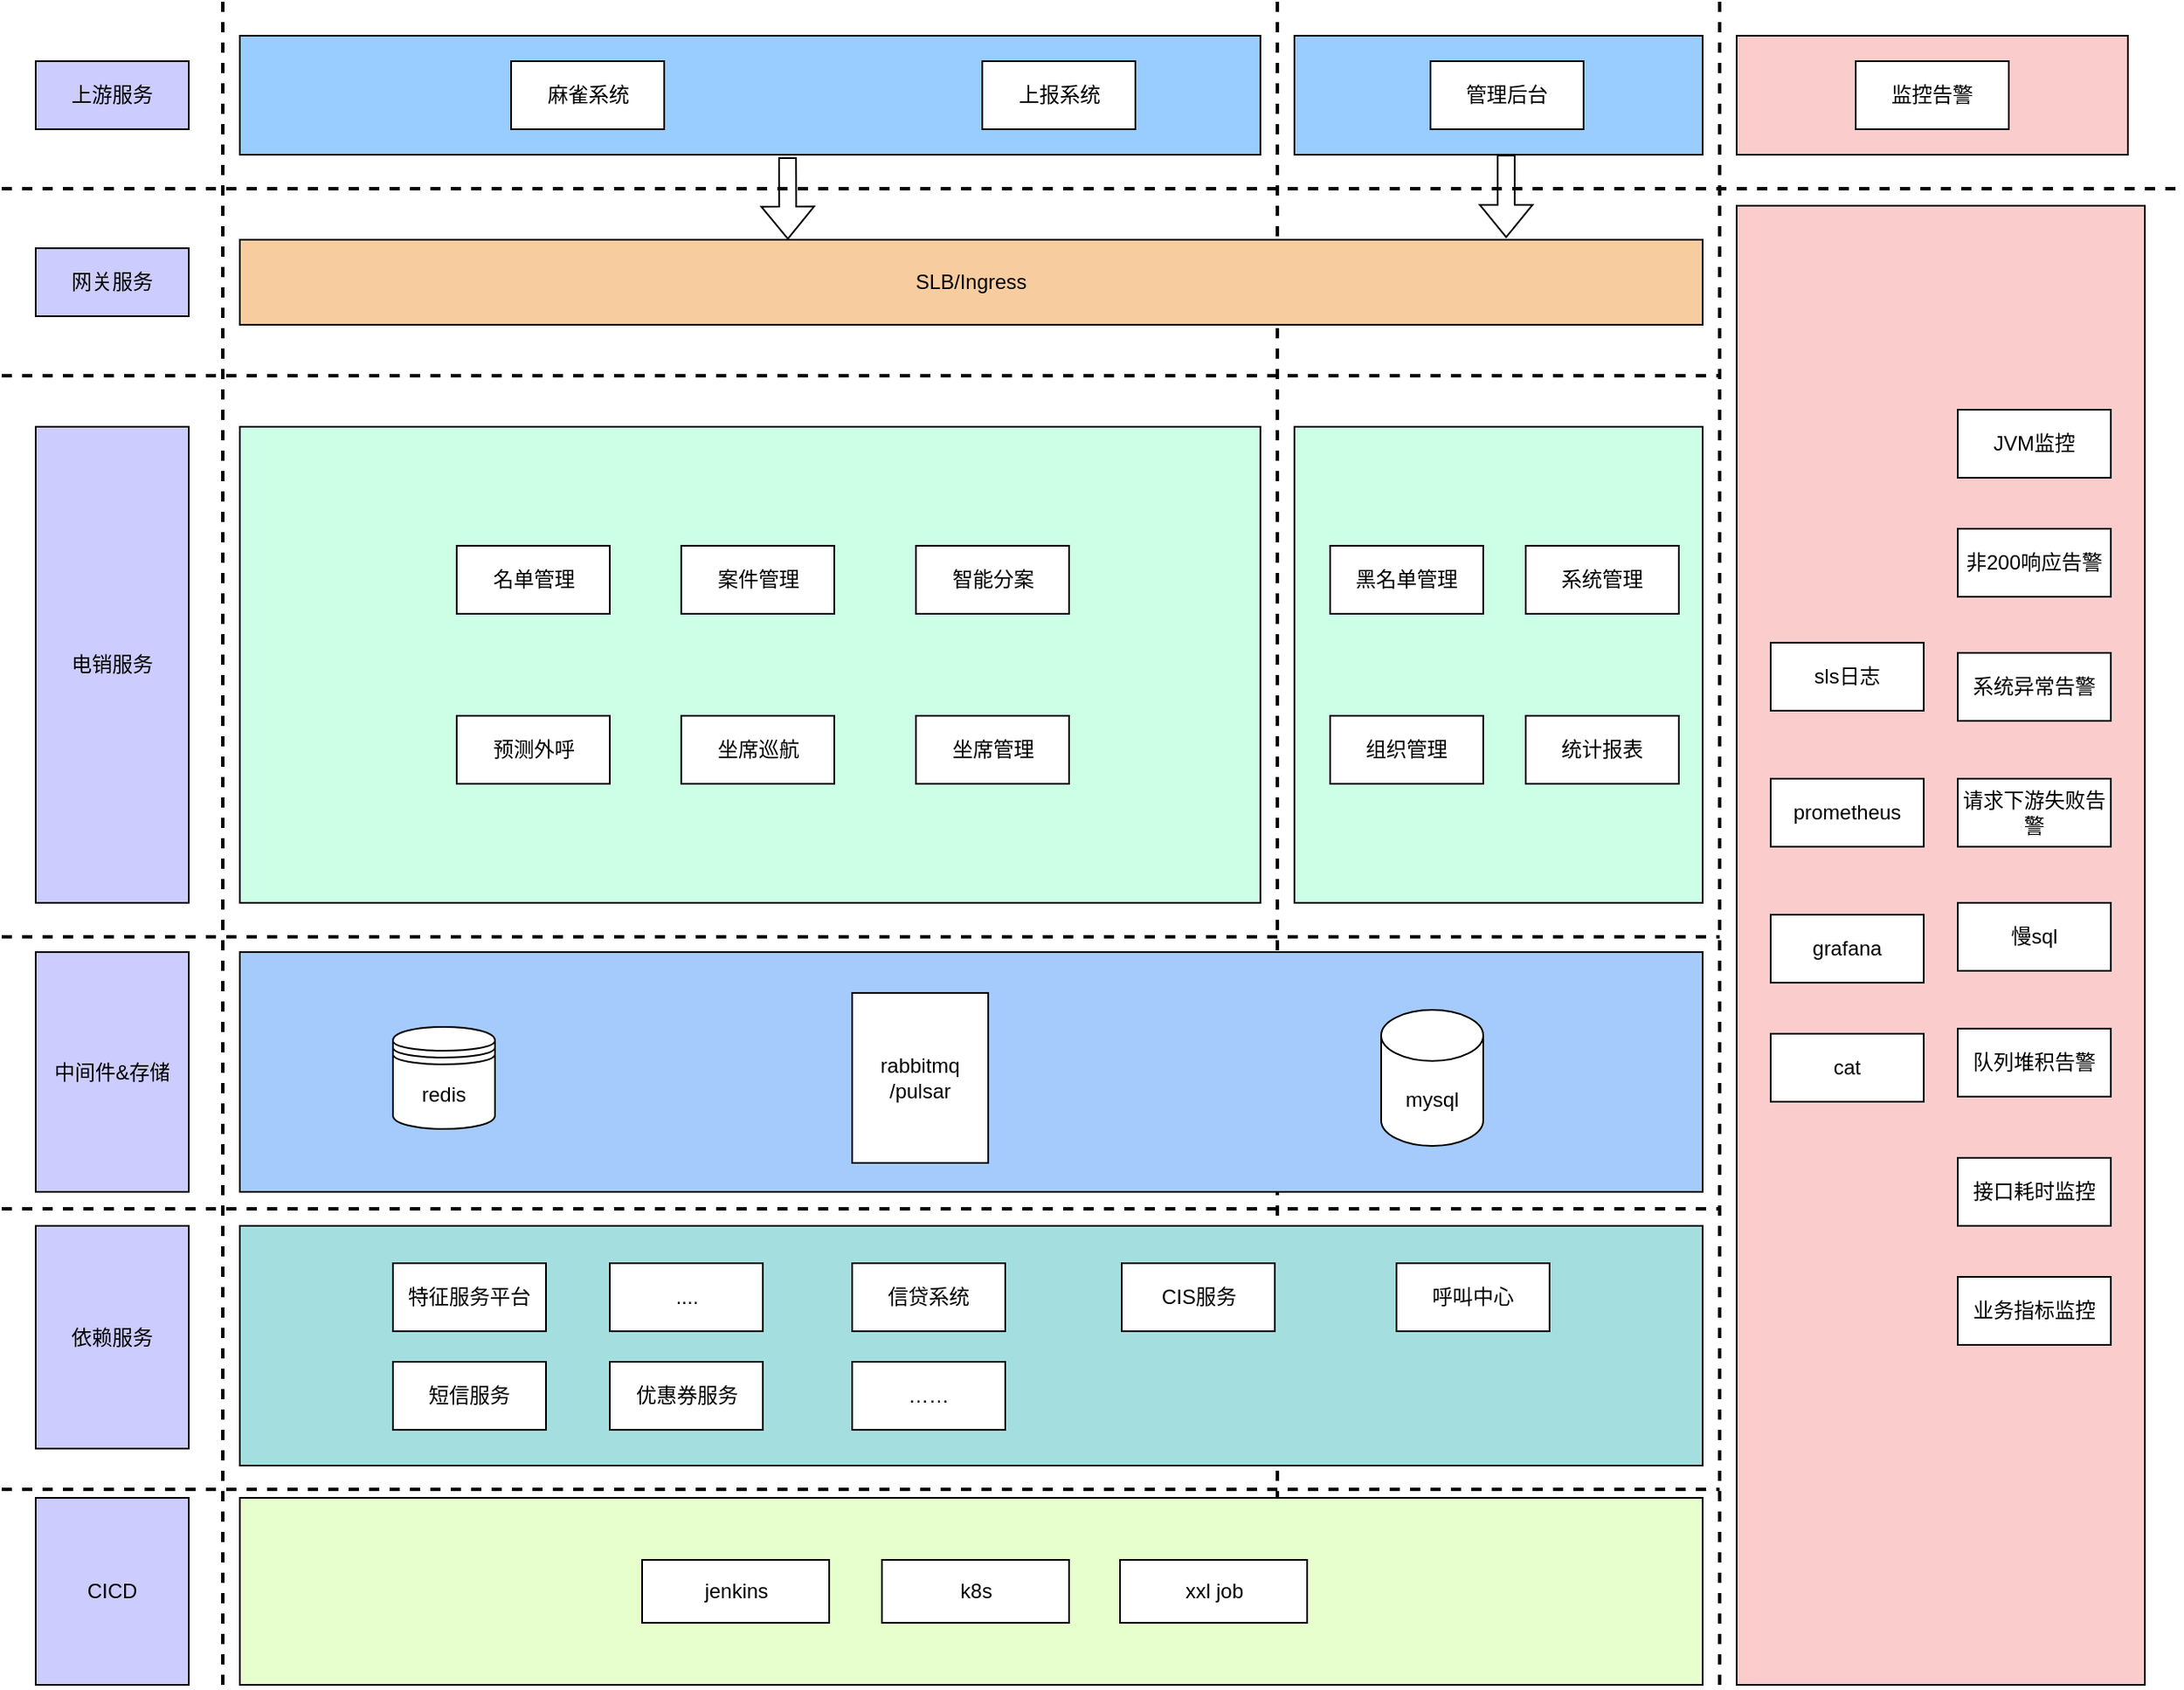 <mxfile version="21.6.8" type="github">
  <diagram id="C5RBs43oDa-KdzZeNtuy" name="Page-1">
    <mxGraphModel dx="2453" dy="707" grid="1" gridSize="10" guides="1" tooltips="1" connect="1" arrows="1" fold="1" page="1" pageScale="1" pageWidth="827" pageHeight="1169" math="0" shadow="0">
      <root>
        <mxCell id="WIyWlLk6GJQsqaUBKTNV-0" />
        <mxCell id="WIyWlLk6GJQsqaUBKTNV-1" parent="WIyWlLk6GJQsqaUBKTNV-0" />
        <mxCell id="5eVZPDMPn15s1h4FUccy-0" value="" style="endArrow=none;dashed=1;html=1;rounded=0;strokeWidth=2;" parent="WIyWlLk6GJQsqaUBKTNV-1" edge="1">
          <mxGeometry width="50" height="50" relative="1" as="geometry">
            <mxPoint x="-290" y="880" as="sourcePoint" />
            <mxPoint x="720" y="880" as="targetPoint" />
          </mxGeometry>
        </mxCell>
        <mxCell id="5eVZPDMPn15s1h4FUccy-1" value="" style="rounded=0;whiteSpace=wrap;html=1;fillColor=#99CCFF;" parent="WIyWlLk6GJQsqaUBKTNV-1" vertex="1">
          <mxGeometry x="-150" y="350" width="600" height="70" as="geometry" />
        </mxCell>
        <mxCell id="5eVZPDMPn15s1h4FUccy-2" value="麻雀系统" style="rounded=0;whiteSpace=wrap;html=1;" parent="WIyWlLk6GJQsqaUBKTNV-1" vertex="1">
          <mxGeometry x="9.5" y="365" width="90" height="40" as="geometry" />
        </mxCell>
        <mxCell id="5eVZPDMPn15s1h4FUccy-3" value="上报系统" style="rounded=0;whiteSpace=wrap;html=1;" parent="WIyWlLk6GJQsqaUBKTNV-1" vertex="1">
          <mxGeometry x="286.5" y="365" width="90" height="40" as="geometry" />
        </mxCell>
        <mxCell id="5eVZPDMPn15s1h4FUccy-6" value="" style="endArrow=none;dashed=1;html=1;rounded=0;strokeWidth=2;" parent="WIyWlLk6GJQsqaUBKTNV-1" edge="1">
          <mxGeometry width="50" height="50" relative="1" as="geometry">
            <mxPoint x="-290" y="440" as="sourcePoint" />
            <mxPoint x="990" y="440" as="targetPoint" />
          </mxGeometry>
        </mxCell>
        <mxCell id="5eVZPDMPn15s1h4FUccy-7" value="" style="endArrow=none;dashed=1;html=1;rounded=0;strokeWidth=2;" parent="WIyWlLk6GJQsqaUBKTNV-1" edge="1">
          <mxGeometry width="50" height="50" relative="1" as="geometry">
            <mxPoint x="460" y="330" as="sourcePoint" />
            <mxPoint x="460" y="1320" as="targetPoint" />
          </mxGeometry>
        </mxCell>
        <mxCell id="5eVZPDMPn15s1h4FUccy-8" value="" style="rounded=0;whiteSpace=wrap;html=1;fillColor=#99CCFF;" parent="WIyWlLk6GJQsqaUBKTNV-1" vertex="1">
          <mxGeometry x="470" y="350" width="240" height="70" as="geometry" />
        </mxCell>
        <mxCell id="5eVZPDMPn15s1h4FUccy-9" value="管理后台" style="rounded=0;whiteSpace=wrap;html=1;" parent="WIyWlLk6GJQsqaUBKTNV-1" vertex="1">
          <mxGeometry x="550" y="365" width="90" height="40" as="geometry" />
        </mxCell>
        <mxCell id="5eVZPDMPn15s1h4FUccy-10" value="" style="endArrow=none;dashed=1;html=1;rounded=0;strokeWidth=2;" parent="WIyWlLk6GJQsqaUBKTNV-1" edge="1">
          <mxGeometry width="50" height="50" relative="1" as="geometry">
            <mxPoint x="-160" y="330" as="sourcePoint" />
            <mxPoint x="-160" y="1320" as="targetPoint" />
          </mxGeometry>
        </mxCell>
        <mxCell id="5eVZPDMPn15s1h4FUccy-11" value="网关服务" style="rounded=0;whiteSpace=wrap;html=1;fillColor=#CCCCFF;" parent="WIyWlLk6GJQsqaUBKTNV-1" vertex="1">
          <mxGeometry x="-270" y="475" width="90" height="40" as="geometry" />
        </mxCell>
        <mxCell id="5eVZPDMPn15s1h4FUccy-12" value="SLB/Ingress" style="rounded=0;whiteSpace=wrap;html=1;fillColor=#F7CDA0;" parent="WIyWlLk6GJQsqaUBKTNV-1" vertex="1">
          <mxGeometry x="-150" y="470" width="860" height="50" as="geometry" />
        </mxCell>
        <mxCell id="5eVZPDMPn15s1h4FUccy-13" value="" style="endArrow=none;dashed=1;html=1;rounded=0;strokeWidth=2;" parent="WIyWlLk6GJQsqaUBKTNV-1" edge="1">
          <mxGeometry width="50" height="50" relative="1" as="geometry">
            <mxPoint x="-290" y="550" as="sourcePoint" />
            <mxPoint x="720" y="550" as="targetPoint" />
          </mxGeometry>
        </mxCell>
        <mxCell id="5eVZPDMPn15s1h4FUccy-15" value="电销服务" style="rounded=0;whiteSpace=wrap;html=1;fillColor=#CCCCFF;" parent="WIyWlLk6GJQsqaUBKTNV-1" vertex="1">
          <mxGeometry x="-270" y="580" width="90" height="280" as="geometry" />
        </mxCell>
        <mxCell id="5eVZPDMPn15s1h4FUccy-16" value="" style="rounded=0;whiteSpace=wrap;html=1;fillColor=#FBCCCC;" parent="WIyWlLk6GJQsqaUBKTNV-1" vertex="1">
          <mxGeometry x="730" y="350" width="230" height="70" as="geometry" />
        </mxCell>
        <mxCell id="5eVZPDMPn15s1h4FUccy-17" value="监控告警" style="rounded=0;whiteSpace=wrap;html=1;" parent="WIyWlLk6GJQsqaUBKTNV-1" vertex="1">
          <mxGeometry x="800" y="365" width="90" height="40" as="geometry" />
        </mxCell>
        <mxCell id="5eVZPDMPn15s1h4FUccy-18" value="" style="endArrow=none;dashed=1;html=1;rounded=0;strokeWidth=2;" parent="WIyWlLk6GJQsqaUBKTNV-1" edge="1">
          <mxGeometry width="50" height="50" relative="1" as="geometry">
            <mxPoint x="720" y="330" as="sourcePoint" />
            <mxPoint x="720" y="1320" as="targetPoint" />
          </mxGeometry>
        </mxCell>
        <mxCell id="5eVZPDMPn15s1h4FUccy-19" value="" style="rounded=0;whiteSpace=wrap;html=1;fillColor=#CCFFE6;" parent="WIyWlLk6GJQsqaUBKTNV-1" vertex="1">
          <mxGeometry x="-150" y="580" width="600" height="280" as="geometry" />
        </mxCell>
        <mxCell id="5eVZPDMPn15s1h4FUccy-20" value="" style="rounded=0;whiteSpace=wrap;html=1;fillColor=#CCFFE6;" parent="WIyWlLk6GJQsqaUBKTNV-1" vertex="1">
          <mxGeometry x="470" y="580" width="240" height="280" as="geometry" />
        </mxCell>
        <mxCell id="5eVZPDMPn15s1h4FUccy-21" value="" style="rounded=0;whiteSpace=wrap;html=1;fillColor=#FBCCCC;" parent="WIyWlLk6GJQsqaUBKTNV-1" vertex="1">
          <mxGeometry x="730" y="450" width="240" height="870" as="geometry" />
        </mxCell>
        <mxCell id="5eVZPDMPn15s1h4FUccy-22" value="黑名单管理" style="rounded=0;whiteSpace=wrap;html=1;" parent="WIyWlLk6GJQsqaUBKTNV-1" vertex="1">
          <mxGeometry x="491" y="650" width="90" height="40" as="geometry" />
        </mxCell>
        <mxCell id="5eVZPDMPn15s1h4FUccy-23" value="系统管理" style="rounded=0;whiteSpace=wrap;html=1;" parent="WIyWlLk6GJQsqaUBKTNV-1" vertex="1">
          <mxGeometry x="606" y="650" width="90" height="40" as="geometry" />
        </mxCell>
        <mxCell id="5eVZPDMPn15s1h4FUccy-24" value="组织管理" style="rounded=0;whiteSpace=wrap;html=1;" parent="WIyWlLk6GJQsqaUBKTNV-1" vertex="1">
          <mxGeometry x="491" y="750" width="90" height="40" as="geometry" />
        </mxCell>
        <mxCell id="5eVZPDMPn15s1h4FUccy-25" value="统计报表" style="rounded=0;whiteSpace=wrap;html=1;" parent="WIyWlLk6GJQsqaUBKTNV-1" vertex="1">
          <mxGeometry x="606" y="750" width="90" height="40" as="geometry" />
        </mxCell>
        <mxCell id="5eVZPDMPn15s1h4FUccy-26" value="名单管理" style="rounded=0;whiteSpace=wrap;html=1;" parent="WIyWlLk6GJQsqaUBKTNV-1" vertex="1">
          <mxGeometry x="-22.5" y="650" width="90" height="40" as="geometry" />
        </mxCell>
        <mxCell id="5eVZPDMPn15s1h4FUccy-27" value="案件管理" style="rounded=0;whiteSpace=wrap;html=1;" parent="WIyWlLk6GJQsqaUBKTNV-1" vertex="1">
          <mxGeometry x="109.5" y="650" width="90" height="40" as="geometry" />
        </mxCell>
        <mxCell id="5eVZPDMPn15s1h4FUccy-28" value="智能分案" style="rounded=0;whiteSpace=wrap;html=1;" parent="WIyWlLk6GJQsqaUBKTNV-1" vertex="1">
          <mxGeometry x="247.5" y="650" width="90" height="40" as="geometry" />
        </mxCell>
        <mxCell id="5eVZPDMPn15s1h4FUccy-29" value="预测外呼" style="rounded=0;whiteSpace=wrap;html=1;" parent="WIyWlLk6GJQsqaUBKTNV-1" vertex="1">
          <mxGeometry x="-22.5" y="750" width="90" height="40" as="geometry" />
        </mxCell>
        <mxCell id="5eVZPDMPn15s1h4FUccy-30" value="坐席巡航" style="rounded=0;whiteSpace=wrap;html=1;" parent="WIyWlLk6GJQsqaUBKTNV-1" vertex="1">
          <mxGeometry x="109.5" y="750" width="90" height="40" as="geometry" />
        </mxCell>
        <mxCell id="5eVZPDMPn15s1h4FUccy-31" value="sls日志" style="rounded=0;whiteSpace=wrap;html=1;" parent="WIyWlLk6GJQsqaUBKTNV-1" vertex="1">
          <mxGeometry x="750" y="707" width="90" height="40" as="geometry" />
        </mxCell>
        <mxCell id="5eVZPDMPn15s1h4FUccy-32" value="非200响应告警" style="rounded=0;whiteSpace=wrap;html=1;" parent="WIyWlLk6GJQsqaUBKTNV-1" vertex="1">
          <mxGeometry x="860" y="640" width="90" height="40" as="geometry" />
        </mxCell>
        <mxCell id="5eVZPDMPn15s1h4FUccy-33" value="请求下游失败告警" style="rounded=0;whiteSpace=wrap;html=1;" parent="WIyWlLk6GJQsqaUBKTNV-1" vertex="1">
          <mxGeometry x="860" y="787" width="90" height="40" as="geometry" />
        </mxCell>
        <mxCell id="5eVZPDMPn15s1h4FUccy-34" value="prometheus" style="rounded=0;whiteSpace=wrap;html=1;" parent="WIyWlLk6GJQsqaUBKTNV-1" vertex="1">
          <mxGeometry x="750" y="787" width="90" height="40" as="geometry" />
        </mxCell>
        <mxCell id="5eVZPDMPn15s1h4FUccy-35" value="grafana" style="rounded=0;whiteSpace=wrap;html=1;" parent="WIyWlLk6GJQsqaUBKTNV-1" vertex="1">
          <mxGeometry x="750" y="867" width="90" height="40" as="geometry" />
        </mxCell>
        <mxCell id="5eVZPDMPn15s1h4FUccy-36" value="cat" style="rounded=0;whiteSpace=wrap;html=1;" parent="WIyWlLk6GJQsqaUBKTNV-1" vertex="1">
          <mxGeometry x="750" y="937" width="90" height="40" as="geometry" />
        </mxCell>
        <mxCell id="5eVZPDMPn15s1h4FUccy-39" value="慢sql" style="rounded=0;whiteSpace=wrap;html=1;" parent="WIyWlLk6GJQsqaUBKTNV-1" vertex="1">
          <mxGeometry x="860" y="860" width="90" height="40" as="geometry" />
        </mxCell>
        <mxCell id="5eVZPDMPn15s1h4FUccy-40" value="队列堆积告警" style="rounded=0;whiteSpace=wrap;html=1;" parent="WIyWlLk6GJQsqaUBKTNV-1" vertex="1">
          <mxGeometry x="860" y="934" width="90" height="40" as="geometry" />
        </mxCell>
        <mxCell id="5eVZPDMPn15s1h4FUccy-41" value="中间件&amp;amp;存储" style="rounded=0;whiteSpace=wrap;html=1;fillColor=#CCCCFF;" parent="WIyWlLk6GJQsqaUBKTNV-1" vertex="1">
          <mxGeometry x="-270" y="889" width="90" height="141" as="geometry" />
        </mxCell>
        <mxCell id="5eVZPDMPn15s1h4FUccy-42" value="" style="endArrow=none;dashed=1;html=1;rounded=0;strokeWidth=2;" parent="WIyWlLk6GJQsqaUBKTNV-1" edge="1">
          <mxGeometry width="50" height="50" relative="1" as="geometry">
            <mxPoint x="-290" y="1040" as="sourcePoint" />
            <mxPoint x="720" y="1040" as="targetPoint" />
          </mxGeometry>
        </mxCell>
        <mxCell id="5eVZPDMPn15s1h4FUccy-43" value="" style="rounded=0;whiteSpace=wrap;html=1;fillColor=#A4CBFB;" parent="WIyWlLk6GJQsqaUBKTNV-1" vertex="1">
          <mxGeometry x="-150" y="889" width="860" height="141" as="geometry" />
        </mxCell>
        <mxCell id="5eVZPDMPn15s1h4FUccy-45" value="rabbitmq&lt;br&gt;/pulsar" style="rounded=0;whiteSpace=wrap;html=1;" parent="WIyWlLk6GJQsqaUBKTNV-1" vertex="1">
          <mxGeometry x="210" y="913" width="80" height="100" as="geometry" />
        </mxCell>
        <mxCell id="5eVZPDMPn15s1h4FUccy-46" value="依赖服务" style="rounded=0;whiteSpace=wrap;html=1;fillColor=#CCCCFF;" parent="WIyWlLk6GJQsqaUBKTNV-1" vertex="1">
          <mxGeometry x="-270" y="1050" width="90" height="131" as="geometry" />
        </mxCell>
        <mxCell id="5eVZPDMPn15s1h4FUccy-50" value="" style="rounded=0;whiteSpace=wrap;html=1;fillColor=#A5DEDF;" parent="WIyWlLk6GJQsqaUBKTNV-1" vertex="1">
          <mxGeometry x="-150" y="1050" width="860" height="141" as="geometry" />
        </mxCell>
        <mxCell id="5eVZPDMPn15s1h4FUccy-52" value="mysql" style="shape=cylinder3;whiteSpace=wrap;html=1;boundedLbl=1;backgroundOutline=1;size=15;" parent="WIyWlLk6GJQsqaUBKTNV-1" vertex="1">
          <mxGeometry x="521" y="923" width="60" height="80" as="geometry" />
        </mxCell>
        <mxCell id="5eVZPDMPn15s1h4FUccy-54" value="" style="endArrow=none;dashed=1;html=1;rounded=0;strokeWidth=2;" parent="WIyWlLk6GJQsqaUBKTNV-1" edge="1">
          <mxGeometry width="50" height="50" relative="1" as="geometry">
            <mxPoint x="-290" y="1205" as="sourcePoint" />
            <mxPoint x="720" y="1205" as="targetPoint" />
          </mxGeometry>
        </mxCell>
        <mxCell id="5eVZPDMPn15s1h4FUccy-55" value="CICD" style="rounded=0;whiteSpace=wrap;html=1;fillColor=#CCCCFF;" parent="WIyWlLk6GJQsqaUBKTNV-1" vertex="1">
          <mxGeometry x="-270" y="1210" width="90" height="110" as="geometry" />
        </mxCell>
        <mxCell id="5eVZPDMPn15s1h4FUccy-56" value="" style="rounded=0;whiteSpace=wrap;html=1;fillColor=#E6FFCC;" parent="WIyWlLk6GJQsqaUBKTNV-1" vertex="1">
          <mxGeometry x="-150" y="1210" width="860" height="110" as="geometry" />
        </mxCell>
        <mxCell id="5eVZPDMPn15s1h4FUccy-57" value="jenkins" style="rounded=0;whiteSpace=wrap;html=1;" parent="WIyWlLk6GJQsqaUBKTNV-1" vertex="1">
          <mxGeometry x="86.5" y="1246.5" width="110" height="37" as="geometry" />
        </mxCell>
        <mxCell id="5eVZPDMPn15s1h4FUccy-58" value="k8s" style="rounded=0;whiteSpace=wrap;html=1;" parent="WIyWlLk6GJQsqaUBKTNV-1" vertex="1">
          <mxGeometry x="227.5" y="1246.5" width="110" height="37" as="geometry" />
        </mxCell>
        <mxCell id="5eVZPDMPn15s1h4FUccy-59" value="xxl job" style="rounded=0;whiteSpace=wrap;html=1;" parent="WIyWlLk6GJQsqaUBKTNV-1" vertex="1">
          <mxGeometry x="367.5" y="1246.5" width="110" height="37" as="geometry" />
        </mxCell>
        <mxCell id="5eVZPDMPn15s1h4FUccy-61" value="坐席管理" style="rounded=0;whiteSpace=wrap;html=1;" parent="WIyWlLk6GJQsqaUBKTNV-1" vertex="1">
          <mxGeometry x="247.5" y="750" width="90" height="40" as="geometry" />
        </mxCell>
        <mxCell id="5eVZPDMPn15s1h4FUccy-62" value="接口耗时监控" style="rounded=0;whiteSpace=wrap;html=1;" parent="WIyWlLk6GJQsqaUBKTNV-1" vertex="1">
          <mxGeometry x="860" y="1010" width="90" height="40" as="geometry" />
        </mxCell>
        <mxCell id="5eVZPDMPn15s1h4FUccy-63" value="系统异常告警" style="rounded=0;whiteSpace=wrap;html=1;" parent="WIyWlLk6GJQsqaUBKTNV-1" vertex="1">
          <mxGeometry x="860" y="713" width="90" height="40" as="geometry" />
        </mxCell>
        <mxCell id="5eVZPDMPn15s1h4FUccy-64" value="" style="shape=flexArrow;endArrow=classic;html=1;rounded=0;exitX=0.333;exitY=1.021;exitDx=0;exitDy=0;exitPerimeter=0;" parent="WIyWlLk6GJQsqaUBKTNV-1" edge="1">
          <mxGeometry width="50" height="50" relative="1" as="geometry">
            <mxPoint x="172.0" y="421.47" as="sourcePoint" />
            <mxPoint x="172.2" y="470" as="targetPoint" />
          </mxGeometry>
        </mxCell>
        <mxCell id="5eVZPDMPn15s1h4FUccy-65" value="" style="shape=flexArrow;endArrow=classic;html=1;rounded=0;exitX=0.333;exitY=1.021;exitDx=0;exitDy=0;exitPerimeter=0;" parent="WIyWlLk6GJQsqaUBKTNV-1" edge="1">
          <mxGeometry width="50" height="50" relative="1" as="geometry">
            <mxPoint x="594.5" y="420" as="sourcePoint" />
            <mxPoint x="594.5" y="469" as="targetPoint" />
          </mxGeometry>
        </mxCell>
        <mxCell id="5eVZPDMPn15s1h4FUccy-67" value="redis" style="shape=datastore;whiteSpace=wrap;html=1;" parent="WIyWlLk6GJQsqaUBKTNV-1" vertex="1">
          <mxGeometry x="-60" y="933" width="60" height="60" as="geometry" />
        </mxCell>
        <mxCell id="5eVZPDMPn15s1h4FUccy-68" value="特征服务平台" style="rounded=0;whiteSpace=wrap;html=1;" parent="WIyWlLk6GJQsqaUBKTNV-1" vertex="1">
          <mxGeometry x="-60" y="1072" width="90" height="40" as="geometry" />
        </mxCell>
        <mxCell id="5eVZPDMPn15s1h4FUccy-69" value="...." style="rounded=0;whiteSpace=wrap;html=1;" parent="WIyWlLk6GJQsqaUBKTNV-1" vertex="1">
          <mxGeometry x="67.5" y="1072" width="90" height="40" as="geometry" />
        </mxCell>
        <mxCell id="5eVZPDMPn15s1h4FUccy-70" value="信贷系统" style="rounded=0;whiteSpace=wrap;html=1;" parent="WIyWlLk6GJQsqaUBKTNV-1" vertex="1">
          <mxGeometry x="210" y="1072" width="90" height="40" as="geometry" />
        </mxCell>
        <mxCell id="5eVZPDMPn15s1h4FUccy-71" value="CIS服务" style="rounded=0;whiteSpace=wrap;html=1;" parent="WIyWlLk6GJQsqaUBKTNV-1" vertex="1">
          <mxGeometry x="368.5" y="1072" width="90" height="40" as="geometry" />
        </mxCell>
        <mxCell id="5eVZPDMPn15s1h4FUccy-72" value="呼叫中心" style="rounded=0;whiteSpace=wrap;html=1;" parent="WIyWlLk6GJQsqaUBKTNV-1" vertex="1">
          <mxGeometry x="530" y="1072" width="90" height="40" as="geometry" />
        </mxCell>
        <mxCell id="5eVZPDMPn15s1h4FUccy-73" value="短信服务" style="rounded=0;whiteSpace=wrap;html=1;" parent="WIyWlLk6GJQsqaUBKTNV-1" vertex="1">
          <mxGeometry x="-60" y="1130" width="90" height="40" as="geometry" />
        </mxCell>
        <mxCell id="5eVZPDMPn15s1h4FUccy-74" value="优惠券服务" style="rounded=0;whiteSpace=wrap;html=1;" parent="WIyWlLk6GJQsqaUBKTNV-1" vertex="1">
          <mxGeometry x="67.5" y="1130" width="90" height="40" as="geometry" />
        </mxCell>
        <mxCell id="5eVZPDMPn15s1h4FUccy-75" value="……" style="rounded=0;whiteSpace=wrap;html=1;" parent="WIyWlLk6GJQsqaUBKTNV-1" vertex="1">
          <mxGeometry x="210" y="1130" width="90" height="40" as="geometry" />
        </mxCell>
        <mxCell id="5eVZPDMPn15s1h4FUccy-76" value="业务指标监控" style="rounded=0;whiteSpace=wrap;html=1;" parent="WIyWlLk6GJQsqaUBKTNV-1" vertex="1">
          <mxGeometry x="860" y="1080" width="90" height="40" as="geometry" />
        </mxCell>
        <mxCell id="5eVZPDMPn15s1h4FUccy-77" value="JVM监控" style="rounded=0;whiteSpace=wrap;html=1;" parent="WIyWlLk6GJQsqaUBKTNV-1" vertex="1">
          <mxGeometry x="860" y="570" width="90" height="40" as="geometry" />
        </mxCell>
        <mxCell id="yu5DrPudDMwe0NLX5-U4-0" value="上游服务" style="rounded=0;whiteSpace=wrap;html=1;fillColor=#CCCCFF;" vertex="1" parent="WIyWlLk6GJQsqaUBKTNV-1">
          <mxGeometry x="-270" y="365" width="90" height="40" as="geometry" />
        </mxCell>
      </root>
    </mxGraphModel>
  </diagram>
</mxfile>
